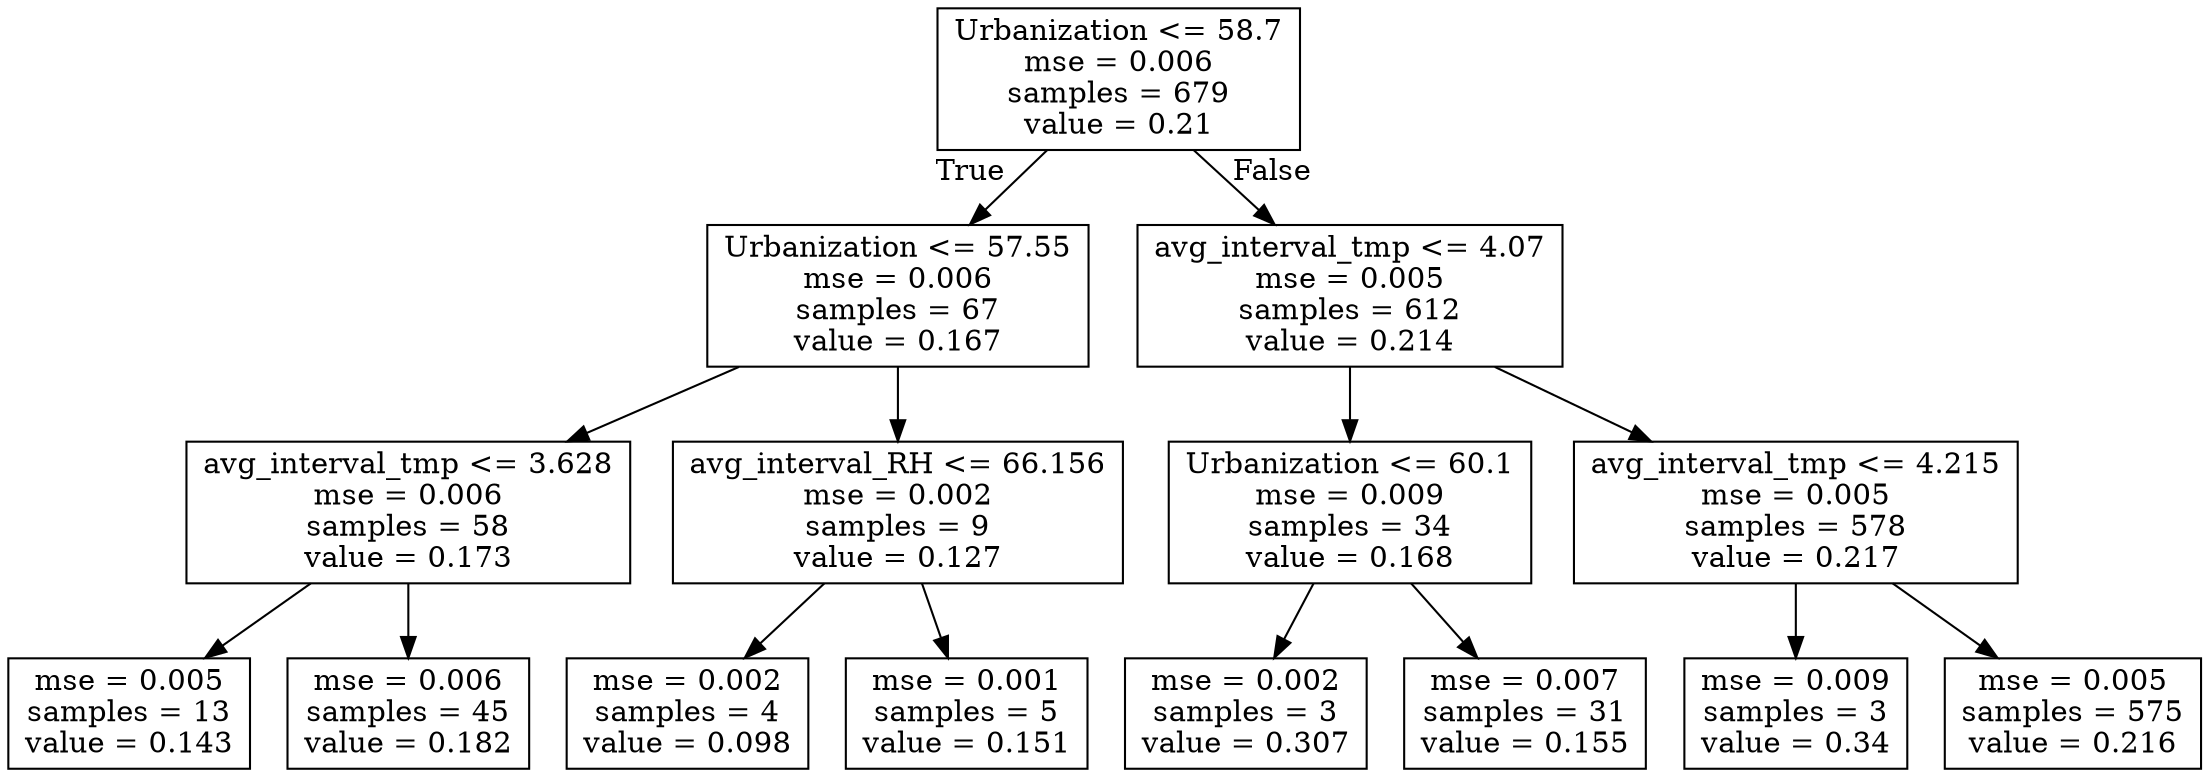 digraph Tree {
node [shape=box] ;
0 [label="Urbanization <= 58.7\nmse = 0.006\nsamples = 679\nvalue = 0.21"] ;
1 [label="Urbanization <= 57.55\nmse = 0.006\nsamples = 67\nvalue = 0.167"] ;
0 -> 1 [labeldistance=2.5, labelangle=45, headlabel="True"] ;
2 [label="avg_interval_tmp <= 3.628\nmse = 0.006\nsamples = 58\nvalue = 0.173"] ;
1 -> 2 ;
3 [label="mse = 0.005\nsamples = 13\nvalue = 0.143"] ;
2 -> 3 ;
4 [label="mse = 0.006\nsamples = 45\nvalue = 0.182"] ;
2 -> 4 ;
5 [label="avg_interval_RH <= 66.156\nmse = 0.002\nsamples = 9\nvalue = 0.127"] ;
1 -> 5 ;
6 [label="mse = 0.002\nsamples = 4\nvalue = 0.098"] ;
5 -> 6 ;
7 [label="mse = 0.001\nsamples = 5\nvalue = 0.151"] ;
5 -> 7 ;
8 [label="avg_interval_tmp <= 4.07\nmse = 0.005\nsamples = 612\nvalue = 0.214"] ;
0 -> 8 [labeldistance=2.5, labelangle=-45, headlabel="False"] ;
9 [label="Urbanization <= 60.1\nmse = 0.009\nsamples = 34\nvalue = 0.168"] ;
8 -> 9 ;
10 [label="mse = 0.002\nsamples = 3\nvalue = 0.307"] ;
9 -> 10 ;
11 [label="mse = 0.007\nsamples = 31\nvalue = 0.155"] ;
9 -> 11 ;
12 [label="avg_interval_tmp <= 4.215\nmse = 0.005\nsamples = 578\nvalue = 0.217"] ;
8 -> 12 ;
13 [label="mse = 0.009\nsamples = 3\nvalue = 0.34"] ;
12 -> 13 ;
14 [label="mse = 0.005\nsamples = 575\nvalue = 0.216"] ;
12 -> 14 ;
}